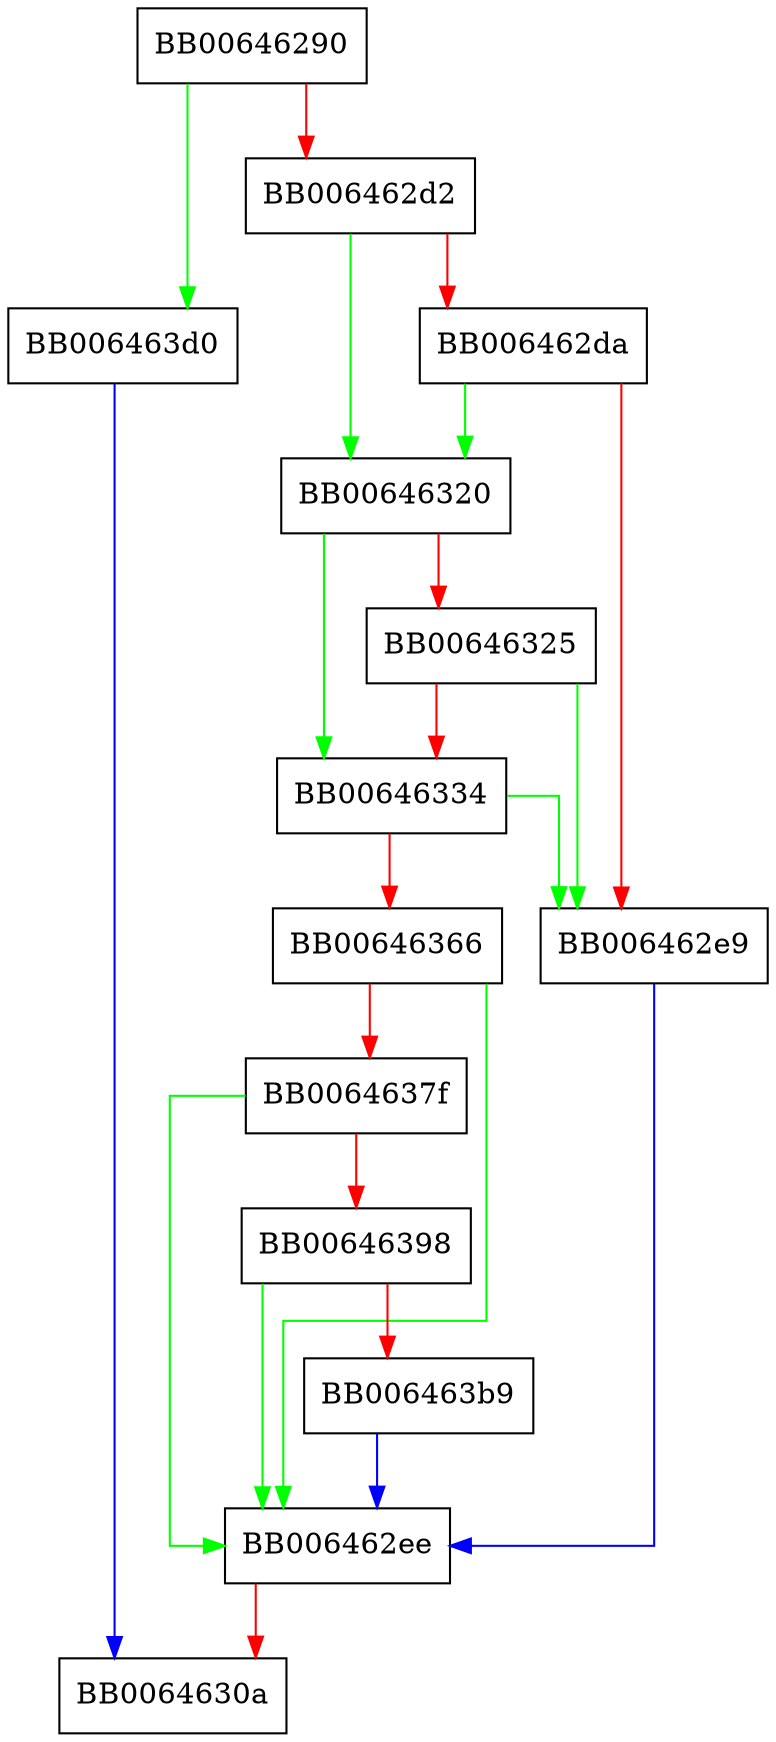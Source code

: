 digraph SRP_Calc_u_ex {
  node [shape="box"];
  graph [splines=ortho];
  BB00646290 -> BB006463d0 [color="green"];
  BB00646290 -> BB006462d2 [color="red"];
  BB006462d2 -> BB00646320 [color="green"];
  BB006462d2 -> BB006462da [color="red"];
  BB006462da -> BB00646320 [color="green"];
  BB006462da -> BB006462e9 [color="red"];
  BB006462e9 -> BB006462ee [color="blue"];
  BB006462ee -> BB0064630a [color="red"];
  BB00646320 -> BB00646334 [color="green"];
  BB00646320 -> BB00646325 [color="red"];
  BB00646325 -> BB006462e9 [color="green"];
  BB00646325 -> BB00646334 [color="red"];
  BB00646334 -> BB006462e9 [color="green"];
  BB00646334 -> BB00646366 [color="red"];
  BB00646366 -> BB006462ee [color="green"];
  BB00646366 -> BB0064637f [color="red"];
  BB0064637f -> BB006462ee [color="green"];
  BB0064637f -> BB00646398 [color="red"];
  BB00646398 -> BB006462ee [color="green"];
  BB00646398 -> BB006463b9 [color="red"];
  BB006463b9 -> BB006462ee [color="blue"];
  BB006463d0 -> BB0064630a [color="blue"];
}